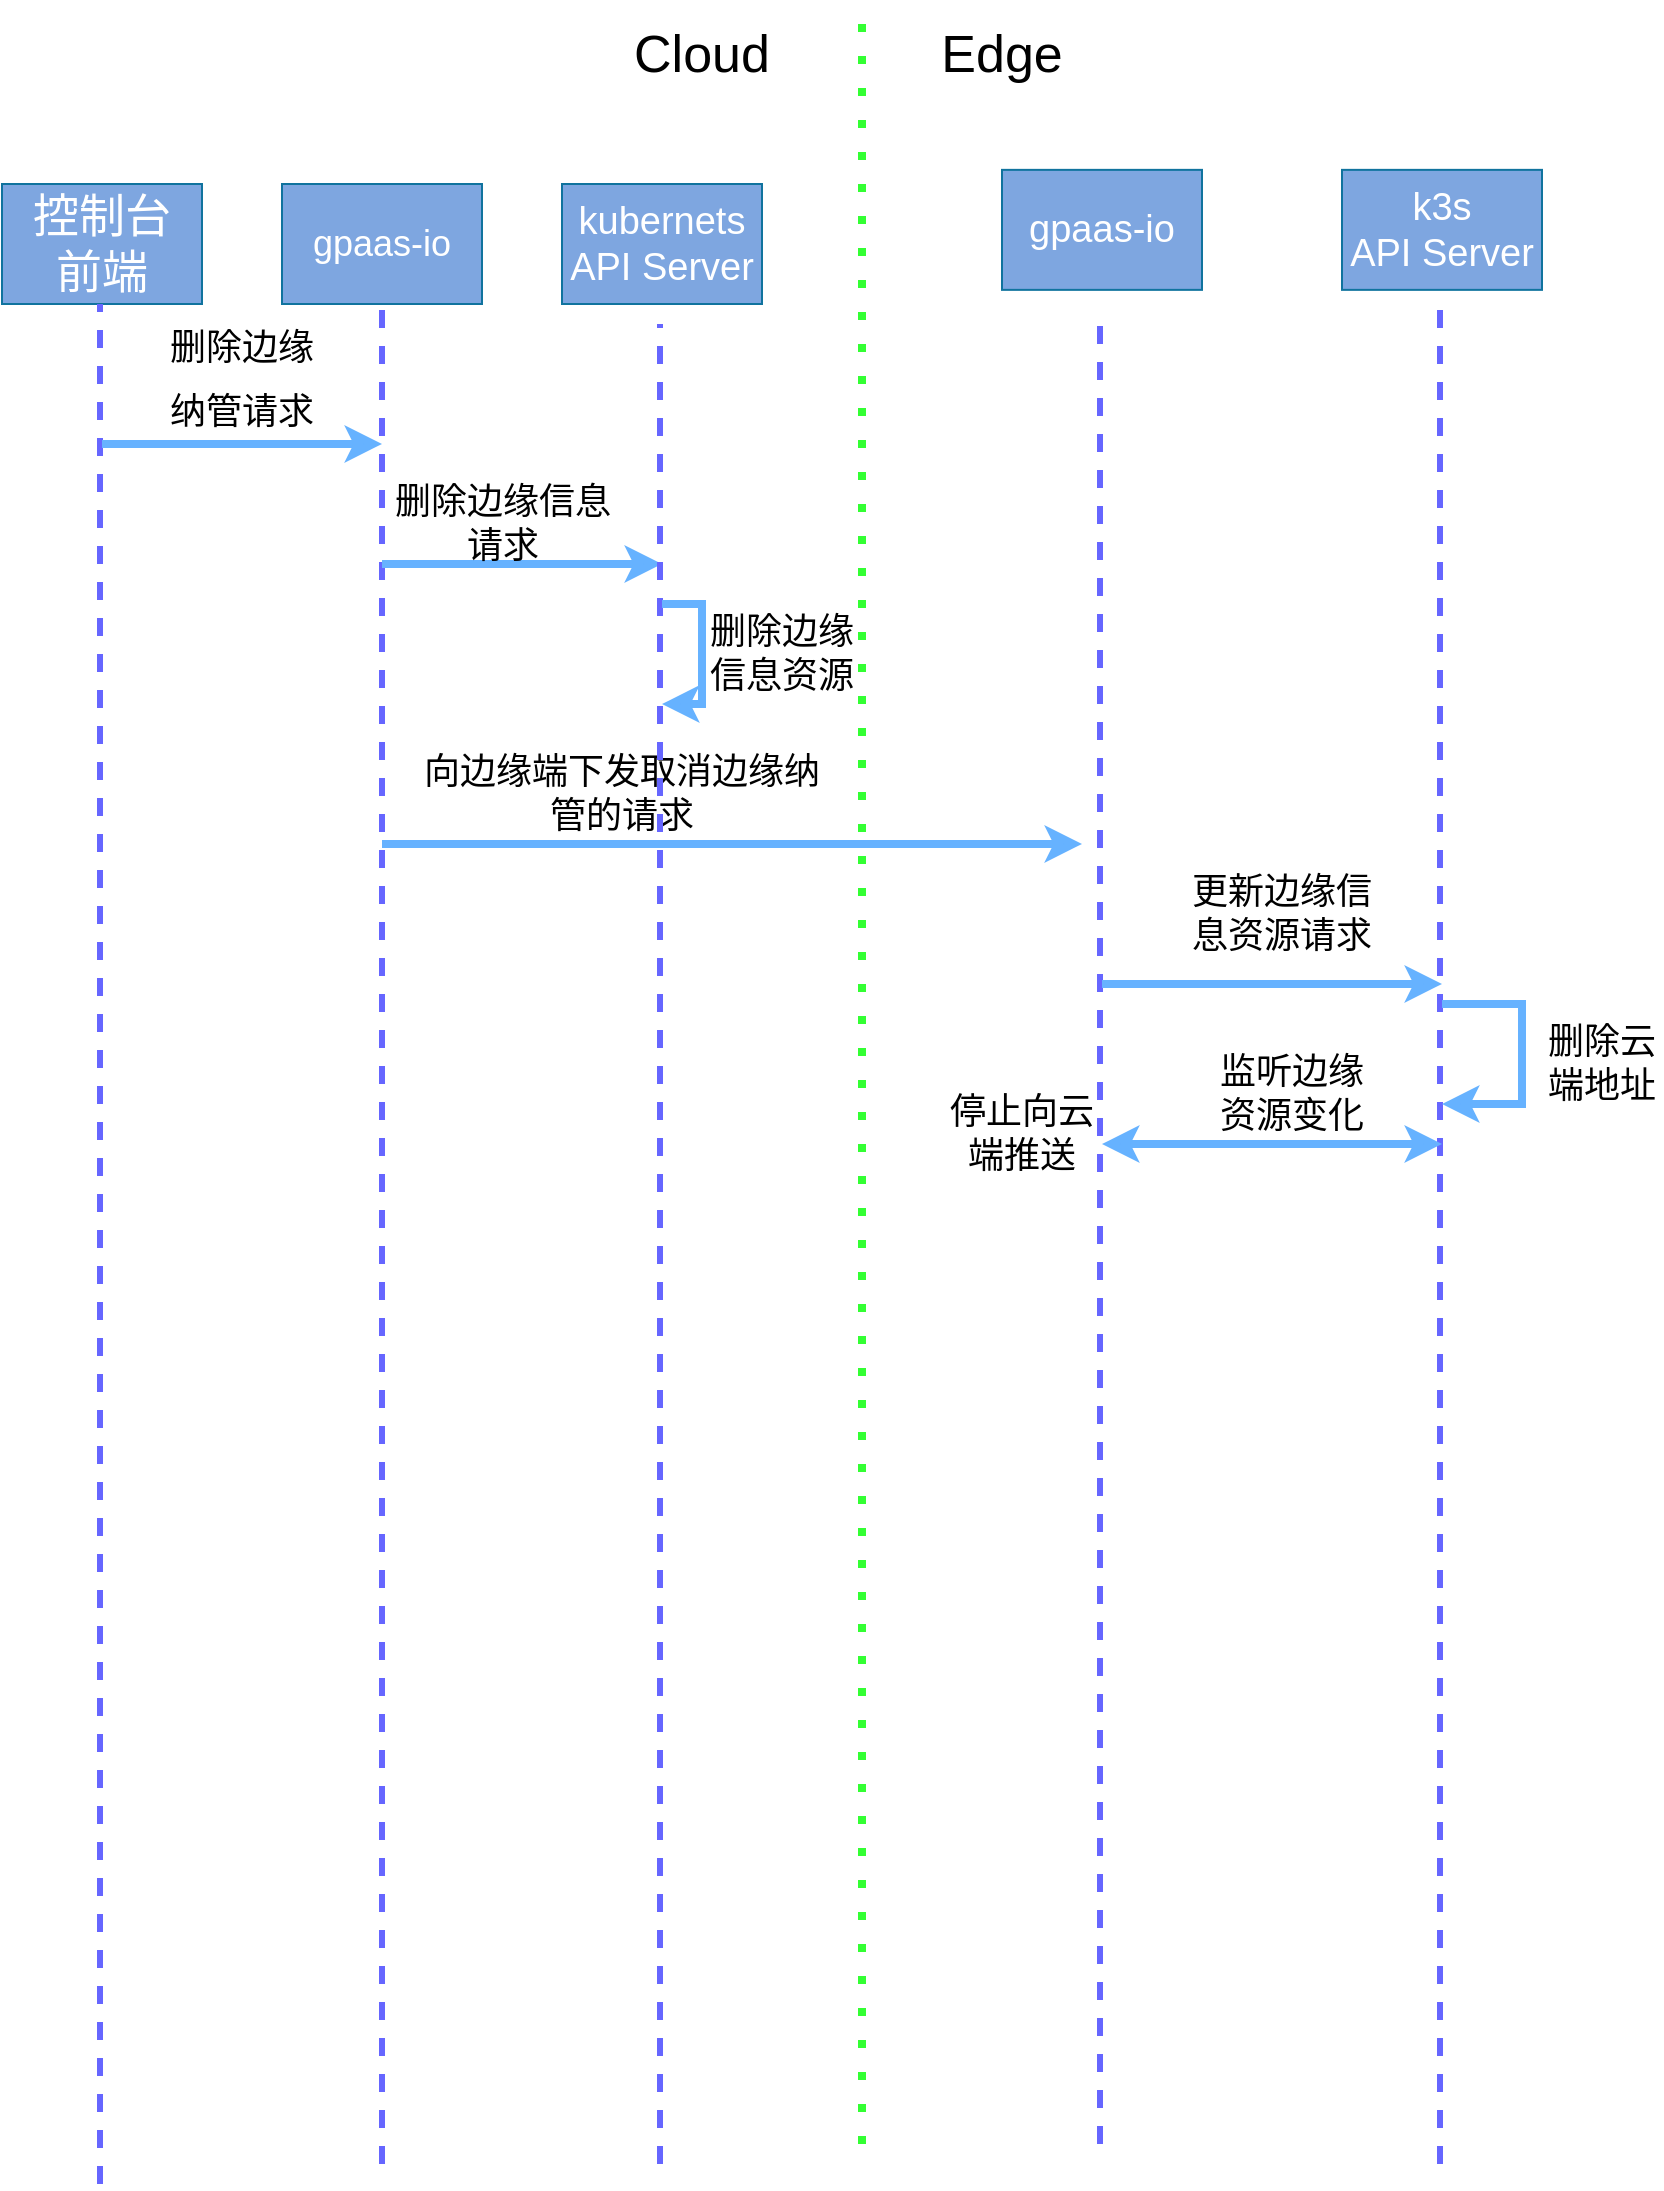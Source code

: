 <mxfile version="20.6.0" type="github">
  <diagram id="0hvlFEzCTooAl0gXduiI" name="第 1 页">
    <mxGraphModel dx="1117" dy="669" grid="1" gridSize="10" guides="1" tooltips="1" connect="1" arrows="1" fold="1" page="1" pageScale="1" pageWidth="827" pageHeight="1169" math="0" shadow="0">
      <root>
        <mxCell id="0" />
        <mxCell id="1" parent="0" />
        <mxCell id="gcEWiSbBVg2j9IMZ38af-1" value="" style="group" vertex="1" connectable="0" parent="1">
          <mxGeometry x="330" y="40" width="140" height="670" as="geometry" />
        </mxCell>
        <mxCell id="gcEWiSbBVg2j9IMZ38af-2" value="" style="group" vertex="1" connectable="0" parent="gcEWiSbBVg2j9IMZ38af-1">
          <mxGeometry x="-140" y="90" width="270" height="580" as="geometry" />
        </mxCell>
        <mxCell id="gcEWiSbBVg2j9IMZ38af-3" value="&lt;font color=&quot;#ffffff&quot;&gt;&lt;span style=&quot;font-size: 18px&quot;&gt;gpaas-io&lt;br&gt;&lt;/span&gt;&lt;/font&gt;" style="rounded=0;whiteSpace=wrap;html=1;fillColor=#7EA6E0;strokeColor=#10739e;" vertex="1" parent="gcEWiSbBVg2j9IMZ38af-2">
          <mxGeometry width="100" height="60" as="geometry" />
        </mxCell>
        <mxCell id="gcEWiSbBVg2j9IMZ38af-4" value="" style="endArrow=none;dashed=1;html=1;strokeWidth=3;rounded=0;strokeColor=#6666FF;entryX=0.5;entryY=1;entryDx=0;entryDy=0;" edge="1" parent="gcEWiSbBVg2j9IMZ38af-2" target="gcEWiSbBVg2j9IMZ38af-3">
          <mxGeometry width="50" height="50" relative="1" as="geometry">
            <mxPoint x="50" y="990" as="sourcePoint" />
            <mxPoint x="49" y="70" as="targetPoint" />
          </mxGeometry>
        </mxCell>
        <mxCell id="gcEWiSbBVg2j9IMZ38af-5" value="" style="endArrow=classic;html=1;rounded=0;strokeColor=#66B2FF;strokeWidth=4;fontSize=26;" edge="1" parent="gcEWiSbBVg2j9IMZ38af-2">
          <mxGeometry width="50" height="50" relative="1" as="geometry">
            <mxPoint x="50" y="190" as="sourcePoint" />
            <mxPoint x="190" y="190" as="targetPoint" />
          </mxGeometry>
        </mxCell>
        <mxCell id="gcEWiSbBVg2j9IMZ38af-6" value="向边缘端下发取消边缘纳管的请求" style="text;html=1;strokeColor=none;fillColor=none;align=center;verticalAlign=middle;whiteSpace=wrap;rounded=0;fontFamily=Helvetica;fontSize=18;fontColor=default;" vertex="1" parent="gcEWiSbBVg2j9IMZ38af-2">
          <mxGeometry x="70" y="290" width="200" height="30" as="geometry" />
        </mxCell>
        <mxCell id="gcEWiSbBVg2j9IMZ38af-9" value="&lt;font style=&quot;font-size: 19px&quot; color=&quot;#ffffff&quot;&gt;kubernets&lt;br&gt;API Server&lt;br&gt;&lt;/font&gt;" style="rounded=0;whiteSpace=wrap;html=1;fillColor=#7EA6E0;strokeColor=#10739e;" vertex="1" parent="gcEWiSbBVg2j9IMZ38af-1">
          <mxGeometry y="90" width="100" height="60" as="geometry" />
        </mxCell>
        <mxCell id="gcEWiSbBVg2j9IMZ38af-10" value="" style="endArrow=none;dashed=1;html=1;strokeWidth=3;rounded=0;strokeColor=#6666FF;" edge="1" parent="gcEWiSbBVg2j9IMZ38af-1">
          <mxGeometry width="50" height="50" relative="1" as="geometry">
            <mxPoint x="49" y="1080" as="sourcePoint" />
            <mxPoint x="49" y="160" as="targetPoint" />
          </mxGeometry>
        </mxCell>
        <mxCell id="gcEWiSbBVg2j9IMZ38af-11" value="" style="group" vertex="1" connectable="0" parent="gcEWiSbBVg2j9IMZ38af-1">
          <mxGeometry x="-280" y="90" width="100" height="410" as="geometry" />
        </mxCell>
        <mxCell id="gcEWiSbBVg2j9IMZ38af-12" value="&lt;font color=&quot;#ffffff&quot;&gt;&lt;span style=&quot;font-size: 23px&quot;&gt;控制台&lt;br&gt;前端&lt;br&gt;&lt;/span&gt;&lt;/font&gt;" style="rounded=0;whiteSpace=wrap;html=1;fillColor=#7EA6E0;strokeColor=#10739e;" vertex="1" parent="gcEWiSbBVg2j9IMZ38af-11">
          <mxGeometry width="100" height="60" as="geometry" />
        </mxCell>
        <mxCell id="gcEWiSbBVg2j9IMZ38af-13" value="" style="endArrow=none;dashed=1;html=1;strokeWidth=3;rounded=0;strokeColor=#6666FF;" edge="1" parent="gcEWiSbBVg2j9IMZ38af-1">
          <mxGeometry width="50" height="50" relative="1" as="geometry">
            <mxPoint x="-231" y="1090" as="sourcePoint" />
            <mxPoint x="-231" y="150" as="targetPoint" />
          </mxGeometry>
        </mxCell>
        <mxCell id="gcEWiSbBVg2j9IMZ38af-14" value="&lt;font style=&quot;font-size: 26px;&quot;&gt;Cloud&lt;/font&gt;" style="text;html=1;strokeColor=none;fillColor=none;align=center;verticalAlign=middle;whiteSpace=wrap;rounded=0;" vertex="1" parent="gcEWiSbBVg2j9IMZ38af-1">
          <mxGeometry x="40" y="10" width="60" height="30" as="geometry" />
        </mxCell>
        <mxCell id="gcEWiSbBVg2j9IMZ38af-15" value="" style="endArrow=classic;html=1;rounded=0;labelBackgroundColor=default;strokeColor=#66B2FF;strokeWidth=4;fontFamily=Helvetica;fontSize=18;fontColor=default;shape=connector;" edge="1" parent="gcEWiSbBVg2j9IMZ38af-1">
          <mxGeometry width="50" height="50" relative="1" as="geometry">
            <mxPoint x="50" y="300" as="sourcePoint" />
            <mxPoint x="50" y="350" as="targetPoint" />
            <Array as="points">
              <mxPoint x="70" y="300" />
              <mxPoint x="70" y="350" />
            </Array>
          </mxGeometry>
        </mxCell>
        <mxCell id="gcEWiSbBVg2j9IMZ38af-16" value="删除边缘信息资源" style="text;html=1;strokeColor=none;fillColor=none;align=center;verticalAlign=middle;whiteSpace=wrap;rounded=0;fontFamily=Helvetica;fontSize=18;fontColor=default;" vertex="1" parent="gcEWiSbBVg2j9IMZ38af-1">
          <mxGeometry x="70" y="310" width="80" height="30" as="geometry" />
        </mxCell>
        <mxCell id="gcEWiSbBVg2j9IMZ38af-17" value="" style="endArrow=classic;html=1;rounded=0;strokeColor=#66B2FF;strokeWidth=4;fontSize=26;" edge="1" parent="gcEWiSbBVg2j9IMZ38af-1">
          <mxGeometry width="50" height="50" relative="1" as="geometry">
            <mxPoint x="-90" y="420" as="sourcePoint" />
            <mxPoint x="260" y="420" as="targetPoint" />
          </mxGeometry>
        </mxCell>
        <mxCell id="gcEWiSbBVg2j9IMZ38af-19" value="" style="group" vertex="1" connectable="0" parent="1">
          <mxGeometry x="550" y="122.93" width="110" height="580" as="geometry" />
        </mxCell>
        <mxCell id="gcEWiSbBVg2j9IMZ38af-20" value="&lt;font style=&quot;font-size: 19px&quot; color=&quot;#ffffff&quot;&gt;gpaas-io&lt;br&gt;&lt;/font&gt;" style="rounded=0;whiteSpace=wrap;html=1;fillColor=#7EA6E0;strokeColor=#10739e;" vertex="1" parent="gcEWiSbBVg2j9IMZ38af-19">
          <mxGeometry width="100" height="60" as="geometry" />
        </mxCell>
        <mxCell id="gcEWiSbBVg2j9IMZ38af-21" value="" style="endArrow=none;dashed=1;html=1;strokeWidth=3;rounded=0;strokeColor=#6666FF;" edge="1" parent="gcEWiSbBVg2j9IMZ38af-19">
          <mxGeometry width="50" height="50" relative="1" as="geometry">
            <mxPoint x="49" y="987.07" as="sourcePoint" />
            <mxPoint x="49" y="70" as="targetPoint" />
          </mxGeometry>
        </mxCell>
        <mxCell id="gcEWiSbBVg2j9IMZ38af-45" value="停止向云端推送" style="text;html=1;strokeColor=none;fillColor=none;align=center;verticalAlign=middle;whiteSpace=wrap;rounded=0;fontSize=18;" vertex="1" parent="gcEWiSbBVg2j9IMZ38af-19">
          <mxGeometry x="-30" y="467.07" width="80" height="30" as="geometry" />
        </mxCell>
        <mxCell id="gcEWiSbBVg2j9IMZ38af-23" value="" style="group" vertex="1" connectable="0" parent="1">
          <mxGeometry x="680" y="130" width="110" height="580" as="geometry" />
        </mxCell>
        <mxCell id="gcEWiSbBVg2j9IMZ38af-24" value="&lt;font style=&quot;font-size: 19px&quot; color=&quot;#ffffff&quot;&gt;k3s&lt;br&gt;API Server&lt;br&gt;&lt;/font&gt;" style="rounded=0;whiteSpace=wrap;html=1;fillColor=#7EA6E0;strokeColor=#10739e;" vertex="1" parent="gcEWiSbBVg2j9IMZ38af-23">
          <mxGeometry x="40" y="-7.07" width="100" height="60" as="geometry" />
        </mxCell>
        <mxCell id="gcEWiSbBVg2j9IMZ38af-25" value="" style="endArrow=none;dashed=1;html=1;strokeWidth=3;rounded=0;strokeColor=#6666FF;" edge="1" parent="gcEWiSbBVg2j9IMZ38af-23">
          <mxGeometry width="50" height="50" relative="1" as="geometry">
            <mxPoint x="89" y="990" as="sourcePoint" />
            <mxPoint x="89" y="62.93" as="targetPoint" />
          </mxGeometry>
        </mxCell>
        <mxCell id="gcEWiSbBVg2j9IMZ38af-34" value="" style="endArrow=classic;html=1;rounded=0;labelBackgroundColor=default;strokeColor=#66B2FF;strokeWidth=4;fontFamily=Helvetica;fontSize=18;fontColor=default;shape=connector;" edge="1" parent="gcEWiSbBVg2j9IMZ38af-23">
          <mxGeometry width="50" height="50" relative="1" as="geometry">
            <mxPoint x="-80" y="400" as="sourcePoint" />
            <mxPoint x="90" y="400" as="targetPoint" />
          </mxGeometry>
        </mxCell>
        <mxCell id="gcEWiSbBVg2j9IMZ38af-35" value="更新边缘信息资源请求" style="text;html=1;strokeColor=none;fillColor=none;align=center;verticalAlign=middle;whiteSpace=wrap;rounded=0;fontFamily=Helvetica;fontSize=18;fontColor=default;" vertex="1" parent="gcEWiSbBVg2j9IMZ38af-23">
          <mxGeometry x="-40" y="350" width="100" height="30" as="geometry" />
        </mxCell>
        <mxCell id="gcEWiSbBVg2j9IMZ38af-36" value="" style="endArrow=classic;startArrow=classic;html=1;rounded=0;labelBackgroundColor=default;strokeColor=#66B2FF;strokeWidth=4;fontFamily=Helvetica;fontSize=18;fontColor=default;shape=connector;" edge="1" parent="gcEWiSbBVg2j9IMZ38af-23">
          <mxGeometry width="50" height="50" relative="1" as="geometry">
            <mxPoint x="-80" y="480" as="sourcePoint" />
            <mxPoint x="90" y="480" as="targetPoint" />
          </mxGeometry>
        </mxCell>
        <mxCell id="gcEWiSbBVg2j9IMZ38af-37" value="监听边缘资源变化" style="text;html=1;strokeColor=none;fillColor=none;align=center;verticalAlign=middle;whiteSpace=wrap;rounded=0;fontFamily=Helvetica;fontSize=18;fontColor=default;" vertex="1" parent="gcEWiSbBVg2j9IMZ38af-23">
          <mxGeometry x="-30" y="440" width="90" height="30" as="geometry" />
        </mxCell>
        <mxCell id="gcEWiSbBVg2j9IMZ38af-42" value="" style="endArrow=classic;html=1;rounded=0;labelBackgroundColor=default;strokeColor=#66B2FF;strokeWidth=4;fontFamily=Helvetica;fontSize=18;fontColor=default;shape=connector;" edge="1" parent="gcEWiSbBVg2j9IMZ38af-23">
          <mxGeometry width="50" height="50" relative="1" as="geometry">
            <mxPoint x="90" y="410" as="sourcePoint" />
            <mxPoint x="90" y="460" as="targetPoint" />
            <Array as="points">
              <mxPoint x="130" y="410" />
              <mxPoint x="130" y="460" />
            </Array>
          </mxGeometry>
        </mxCell>
        <mxCell id="gcEWiSbBVg2j9IMZ38af-26" value="" style="endArrow=none;dashed=1;html=1;dashPattern=1 3;strokeWidth=4;rounded=0;strokeColor=#33FF33;" edge="1" parent="1">
          <mxGeometry width="50" height="50" relative="1" as="geometry">
            <mxPoint x="480" y="1110" as="sourcePoint" />
            <mxPoint x="480" y="40" as="targetPoint" />
          </mxGeometry>
        </mxCell>
        <mxCell id="gcEWiSbBVg2j9IMZ38af-27" value="&lt;span style=&quot;font-size: 26px;&quot;&gt;Edge&lt;/span&gt;" style="text;html=1;strokeColor=none;fillColor=none;align=center;verticalAlign=middle;whiteSpace=wrap;rounded=0;" vertex="1" parent="1">
          <mxGeometry x="520" y="50" width="60" height="30" as="geometry" />
        </mxCell>
        <mxCell id="gcEWiSbBVg2j9IMZ38af-28" value="" style="endArrow=classic;html=1;rounded=0;strokeColor=#66B2FF;strokeWidth=4;fontSize=26;" edge="1" parent="1">
          <mxGeometry width="50" height="50" relative="1" as="geometry">
            <mxPoint x="100" y="260" as="sourcePoint" />
            <mxPoint x="240" y="260" as="targetPoint" />
          </mxGeometry>
        </mxCell>
        <mxCell id="gcEWiSbBVg2j9IMZ38af-29" value="&lt;span style=&quot;font-size: 18px;&quot;&gt;删除边缘纳管请求&lt;/span&gt;" style="text;html=1;strokeColor=none;fillColor=none;align=center;verticalAlign=middle;whiteSpace=wrap;rounded=0;fontFamily=Helvetica;fontSize=26;fontColor=default;" vertex="1" parent="1">
          <mxGeometry x="130" y="210" width="80" height="30" as="geometry" />
        </mxCell>
        <mxCell id="gcEWiSbBVg2j9IMZ38af-30" value="删除边缘信息&lt;br&gt;请求" style="text;html=1;align=center;verticalAlign=middle;resizable=0;points=[];autosize=1;strokeColor=none;fillColor=none;fontSize=18;fontFamily=Helvetica;fontColor=default;" vertex="1" parent="1">
          <mxGeometry x="235" y="270" width="130" height="60" as="geometry" />
        </mxCell>
        <mxCell id="gcEWiSbBVg2j9IMZ38af-43" value="删除云端地址" style="text;html=1;strokeColor=none;fillColor=none;align=center;verticalAlign=middle;whiteSpace=wrap;rounded=0;fontSize=18;" vertex="1" parent="1">
          <mxGeometry x="820" y="555" width="60" height="30" as="geometry" />
        </mxCell>
      </root>
    </mxGraphModel>
  </diagram>
</mxfile>
